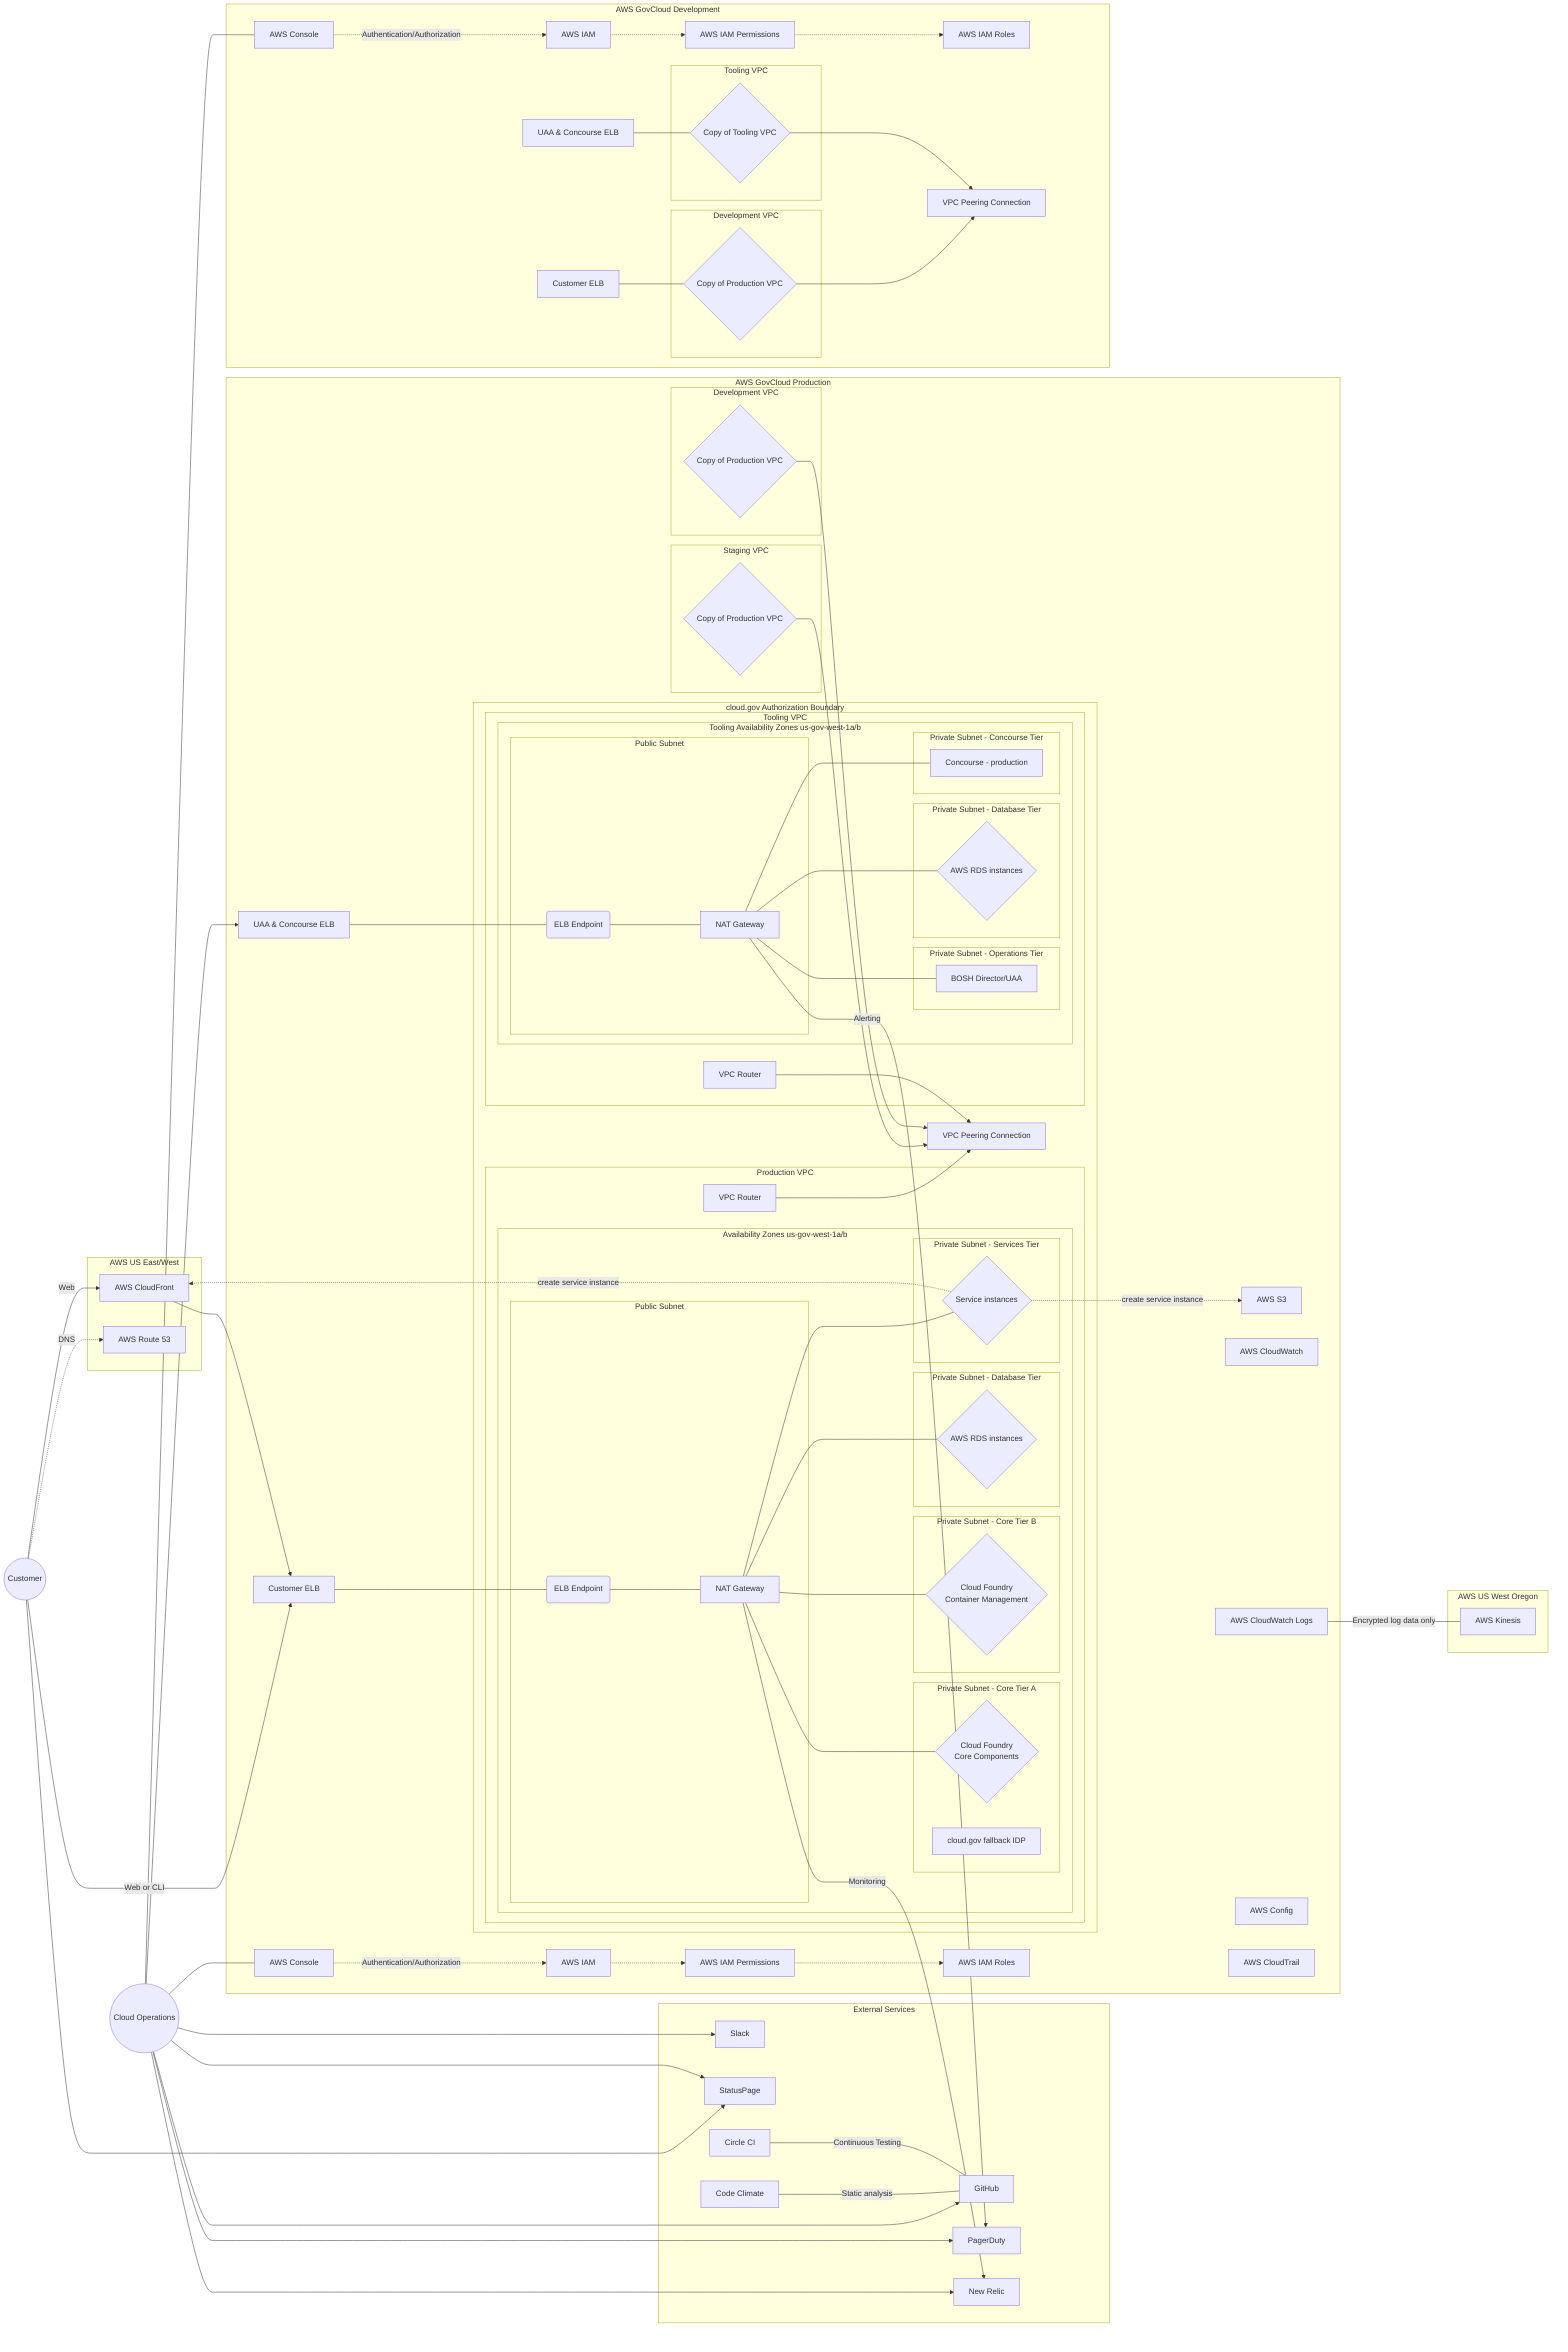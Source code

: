 %% title: 10-1 Network
%% description: Section 10 - System Environment - Figure 10-1 Network
graph LR
  subgraph External Services
    github["GitHub"]
    slack["Slack"]
    pagerduty["PagerDuty"]
    newrelic["New Relic"]
    statuspage["StatusPage"]
    codeclimate["Code Climate"]
    circle["Circle CI"]
  end
  subgraph AWS US West Oregon
    kinesis["AWS Kinesis"]
  end
  subgraph AWS US East/West
    cloudfront["AWS CloudFront"]
    route53["AWS Route 53"]
  end
  subgraph AWS GovCloud Production
    apps-elb["Customer ELB"]
    ops-elb["UAA & Concourse ELB"]
    s3["AWS S3"]
    cloudwatch["AWS CloudWatch"]
    cloudwatch-logs["AWS CloudWatch Logs"]
    config["AWS Config"]
    cloudtrail["AWS CloudTrail"]
    iam["AWS IAM"]
    iam-perms["AWS IAM Permissions"]
    iam-roles["AWS IAM Roles"]
    aws-console["AWS Console"]
    subgraph Staging VPC
      vpc-staging{Copy of Production VPC}
    end
    subgraph Development VPC
      vpc-development{Copy of Production VPC}
    end
    subgraph cloud.gov Authorization Boundary
      subgraph Production VPC
        subgraph Availability Zones us-gov-west-1a/b
          subgraph Public Subnet
            prod-nat["NAT Gateway"]
            prod-elb-endpoint("ELB Endpoint")
          end
          subgraph Private Subnet - Core Tier A
            prod-cf{"Cloud Foundry<br>Core Components"}
            idp["cloud.gov fallback IDP"]
          end
          subgraph Private Subnet - Core Tier B
            prod-diego{"Cloud Foundry<br>Container Management"}
          end
          subgraph Private Subnet - Database Tier
            prod-rds{"AWS RDS instances"}
          end
          subgraph Private Subnet - Services Tier
            prod-services{"Service instances"}
          end
        end
        vpc-router-prod["VPC Router"]
      end
      vpc-peering["VPC Peering Connection"]
      subgraph Tooling VPC
        subgraph Tooling Availability Zones us-gov-west-1a/b
          subgraph Public Subnet
            tooling-nat["NAT Gateway"]
            tooling-elb-endpoint("ELB Endpoint")
          end
          subgraph Private Subnet - Operations Tier
            tooling-ops["BOSH Director/UAA"]
          end
          subgraph Private Subnet - Database Tier
            tooling-rds{"AWS RDS instances"}
          end
          subgraph Private Subnet - Concourse Tier
            tooling-concourse["Concourse - production"]
          end
        end
        vpc-router-tooling["VPC Router"]
      end
    end
  end

  subgraph AWS GovCloud Development
    dev-iam["AWS IAM"]
    dev-iam-perms["AWS IAM Permissions"]
    dev-iam-roles["AWS IAM Roles"]
    dev-aws-console["AWS Console"]

    dev-apps-elb["Customer ELB"]
    dev-ops-elb["UAA & Concourse ELB"]

    subgraph Development VPC
      dev-vpc-development{Copy of Production VPC}
    end
    dev-vpc-peering["VPC Peering Connection"]
    subgraph Tooling VPC
      dev-vpc-tooling{Copy of Tooling VPC}
    end

  end

  customer(("Customer"))
  ops(("Cloud Operations"))

  customer-.DNS.->route53
  customer--Web-->cloudfront
  customer--Web or CLI-->apps-elb
  customer-->statuspage

  cloudfront-->apps-elb
  prod-services-.create service instance.->cloudfront
  prod-services-.create service instance.->s3

  ops-->ops-elb
  ops-->github
  ops-->slack
  ops---aws-console
  ops-->newrelic
  ops-->statuspage
  ops-->pagerduty

  codeclimate-- Static analysis --- github
  circle-- Continuous Testing --- github
  prod-nat--Monitoring-->newrelic
  tooling-nat--Alerting-->pagerduty

  vpc-router-tooling-->vpc-peering
  vpc-router-prod-->vpc-peering
  vpc-staging-->vpc-peering
  vpc-development-->vpc-peering
  aws-console-."Authentication/Authorization".->iam
  iam-.->iam-perms
  iam-perms-.->iam-roles

  apps-elb---prod-elb-endpoint
  prod-elb-endpoint---prod-nat
  prod-nat---prod-cf
  prod-nat---prod-diego
  prod-nat---prod-rds
  prod-nat---prod-services

  ops-elb---tooling-elb-endpoint
  tooling-elb-endpoint---tooling-nat
  tooling-nat---tooling-ops
  tooling-nat---tooling-rds
  tooling-nat---tooling-concourse

  cloudwatch-logs-- Encrypted log data only --- kinesis

  ops---dev-aws-console
  dev-aws-console-."Authentication/Authorization".->dev-iam
  dev-iam-.->dev-iam-perms
  dev-iam-perms-.->dev-iam-roles
  dev-apps-elb---dev-vpc-development
  dev-ops-elb---dev-vpc-tooling
  dev-vpc-development-->dev-vpc-peering
  dev-vpc-tooling-->dev-vpc-peering